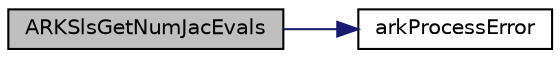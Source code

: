 digraph "ARKSlsGetNumJacEvals"
{
  edge [fontname="Helvetica",fontsize="10",labelfontname="Helvetica",labelfontsize="10"];
  node [fontname="Helvetica",fontsize="10",shape=record];
  rankdir="LR";
  Node8 [label="ARKSlsGetNumJacEvals",height=0.2,width=0.4,color="black", fillcolor="grey75", style="filled", fontcolor="black"];
  Node8 -> Node9 [color="midnightblue",fontsize="10",style="solid",fontname="Helvetica"];
  Node9 [label="arkProcessError",height=0.2,width=0.4,color="black", fillcolor="white", style="filled",URL="$dc/d49/arkode_8c.html#aba6159e58f2e8ed8560e9bdbf6f6d4c0"];
}
